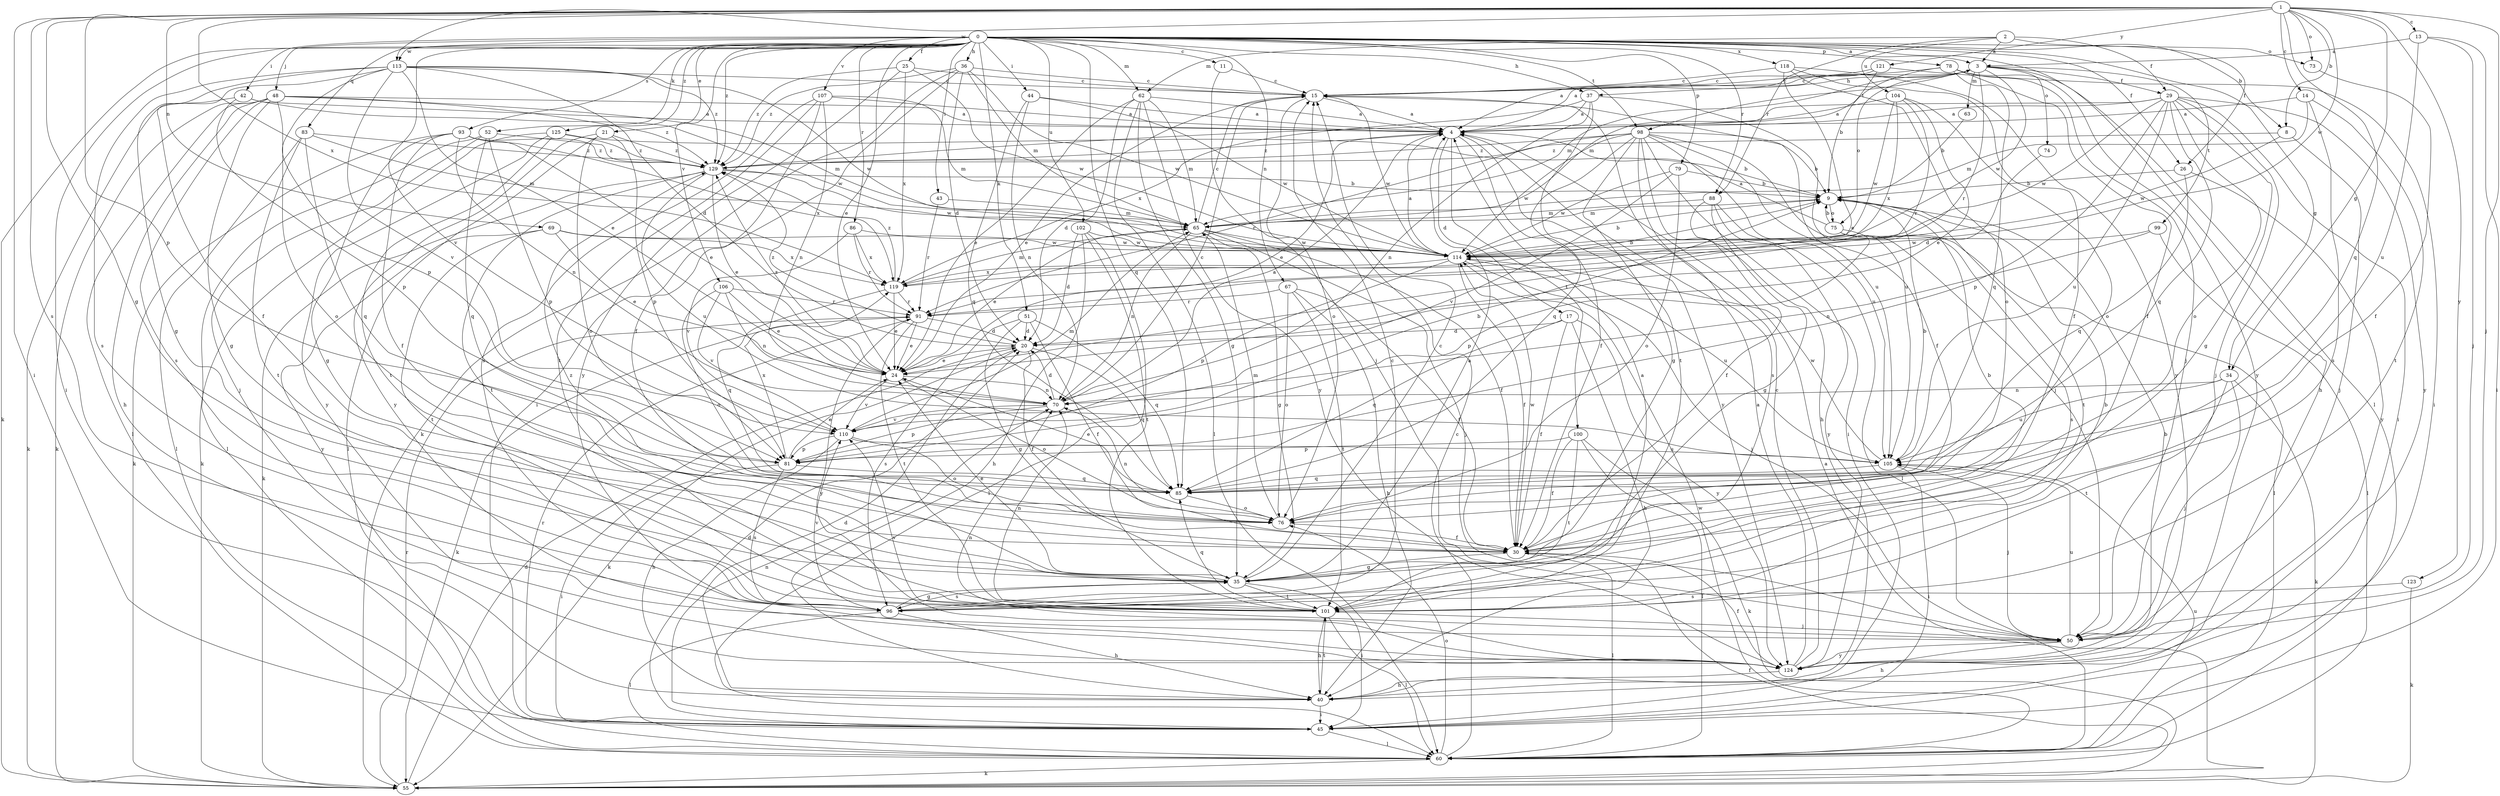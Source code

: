 strict digraph  {
0;
1;
2;
3;
4;
8;
9;
11;
13;
14;
15;
17;
20;
21;
24;
25;
26;
29;
30;
34;
35;
36;
37;
40;
42;
43;
44;
45;
48;
50;
51;
52;
55;
60;
62;
63;
65;
67;
69;
70;
73;
74;
75;
76;
78;
79;
81;
83;
85;
86;
88;
91;
93;
96;
98;
99;
100;
101;
102;
104;
105;
106;
107;
110;
113;
114;
118;
119;
121;
123;
124;
125;
129;
0 -> 3  [label=a];
0 -> 8  [label=b];
0 -> 11  [label=c];
0 -> 21  [label=e];
0 -> 24  [label=e];
0 -> 25  [label=f];
0 -> 26  [label=f];
0 -> 34  [label=g];
0 -> 36  [label=h];
0 -> 37  [label=h];
0 -> 42  [label=i];
0 -> 43  [label=i];
0 -> 44  [label=i];
0 -> 45  [label=i];
0 -> 48  [label=j];
0 -> 51  [label=k];
0 -> 52  [label=k];
0 -> 55  [label=k];
0 -> 60  [label=l];
0 -> 62  [label=m];
0 -> 67  [label=n];
0 -> 73  [label=o];
0 -> 78  [label=p];
0 -> 79  [label=p];
0 -> 83  [label=q];
0 -> 85  [label=q];
0 -> 86  [label=r];
0 -> 88  [label=r];
0 -> 93  [label=s];
0 -> 98  [label=t];
0 -> 102  [label=u];
0 -> 106  [label=v];
0 -> 107  [label=v];
0 -> 110  [label=v];
0 -> 113  [label=w];
0 -> 118  [label=x];
0 -> 125  [label=z];
0 -> 129  [label=z];
1 -> 8  [label=b];
1 -> 13  [label=c];
1 -> 14  [label=c];
1 -> 34  [label=g];
1 -> 35  [label=g];
1 -> 45  [label=i];
1 -> 50  [label=j];
1 -> 69  [label=n];
1 -> 73  [label=o];
1 -> 81  [label=p];
1 -> 85  [label=q];
1 -> 96  [label=s];
1 -> 113  [label=w];
1 -> 114  [label=w];
1 -> 119  [label=x];
1 -> 121  [label=y];
1 -> 123  [label=y];
2 -> 3  [label=a];
2 -> 26  [label=f];
2 -> 29  [label=f];
2 -> 62  [label=m];
2 -> 88  [label=r];
2 -> 104  [label=u];
3 -> 15  [label=c];
3 -> 29  [label=f];
3 -> 37  [label=h];
3 -> 40  [label=h];
3 -> 63  [label=m];
3 -> 65  [label=m];
3 -> 74  [label=o];
3 -> 75  [label=o];
3 -> 91  [label=r];
3 -> 98  [label=t];
3 -> 99  [label=t];
3 -> 114  [label=w];
4 -> 3  [label=a];
4 -> 17  [label=d];
4 -> 24  [label=e];
4 -> 30  [label=f];
4 -> 100  [label=t];
4 -> 124  [label=y];
4 -> 129  [label=z];
8 -> 50  [label=j];
8 -> 114  [label=w];
8 -> 129  [label=z];
9 -> 65  [label=m];
9 -> 75  [label=o];
9 -> 101  [label=t];
11 -> 15  [label=c];
11 -> 50  [label=j];
13 -> 3  [label=a];
13 -> 45  [label=i];
13 -> 50  [label=j];
13 -> 105  [label=u];
14 -> 4  [label=a];
14 -> 65  [label=m];
14 -> 96  [label=s];
14 -> 101  [label=t];
15 -> 4  [label=a];
15 -> 24  [label=e];
15 -> 76  [label=o];
15 -> 105  [label=u];
15 -> 114  [label=w];
17 -> 20  [label=d];
17 -> 30  [label=f];
17 -> 40  [label=h];
17 -> 85  [label=q];
17 -> 124  [label=y];
20 -> 24  [label=e];
20 -> 30  [label=f];
20 -> 55  [label=k];
20 -> 85  [label=q];
20 -> 129  [label=z];
21 -> 60  [label=l];
21 -> 76  [label=o];
21 -> 81  [label=p];
21 -> 124  [label=y];
21 -> 129  [label=z];
24 -> 70  [label=n];
24 -> 76  [label=o];
24 -> 110  [label=v];
24 -> 129  [label=z];
25 -> 15  [label=c];
25 -> 114  [label=w];
25 -> 119  [label=x];
25 -> 124  [label=y];
25 -> 129  [label=z];
26 -> 9  [label=b];
26 -> 85  [label=q];
26 -> 124  [label=y];
29 -> 4  [label=a];
29 -> 35  [label=g];
29 -> 45  [label=i];
29 -> 50  [label=j];
29 -> 76  [label=o];
29 -> 81  [label=p];
29 -> 85  [label=q];
29 -> 105  [label=u];
29 -> 114  [label=w];
29 -> 124  [label=y];
29 -> 129  [label=z];
30 -> 9  [label=b];
30 -> 35  [label=g];
30 -> 60  [label=l];
30 -> 114  [label=w];
34 -> 50  [label=j];
34 -> 55  [label=k];
34 -> 70  [label=n];
34 -> 101  [label=t];
34 -> 105  [label=u];
35 -> 4  [label=a];
35 -> 15  [label=c];
35 -> 24  [label=e];
35 -> 45  [label=i];
35 -> 96  [label=s];
35 -> 101  [label=t];
35 -> 129  [label=z];
36 -> 15  [label=c];
36 -> 20  [label=d];
36 -> 45  [label=i];
36 -> 55  [label=k];
36 -> 65  [label=m];
36 -> 114  [label=w];
36 -> 129  [label=z];
37 -> 4  [label=a];
37 -> 70  [label=n];
37 -> 101  [label=t];
37 -> 105  [label=u];
37 -> 119  [label=x];
40 -> 20  [label=d];
40 -> 45  [label=i];
40 -> 101  [label=t];
42 -> 4  [label=a];
42 -> 55  [label=k];
42 -> 81  [label=p];
42 -> 114  [label=w];
43 -> 65  [label=m];
43 -> 91  [label=r];
44 -> 4  [label=a];
44 -> 70  [label=n];
44 -> 85  [label=q];
44 -> 114  [label=w];
45 -> 20  [label=d];
45 -> 60  [label=l];
45 -> 70  [label=n];
45 -> 91  [label=r];
48 -> 4  [label=a];
48 -> 35  [label=g];
48 -> 40  [label=h];
48 -> 55  [label=k];
48 -> 60  [label=l];
48 -> 65  [label=m];
48 -> 76  [label=o];
48 -> 96  [label=s];
48 -> 129  [label=z];
50 -> 40  [label=h];
50 -> 105  [label=u];
50 -> 110  [label=v];
50 -> 124  [label=y];
51 -> 20  [label=d];
51 -> 30  [label=f];
51 -> 35  [label=g];
51 -> 85  [label=q];
51 -> 96  [label=s];
52 -> 50  [label=j];
52 -> 60  [label=l];
52 -> 81  [label=p];
52 -> 85  [label=q];
52 -> 129  [label=z];
55 -> 4  [label=a];
55 -> 20  [label=d];
55 -> 30  [label=f];
55 -> 91  [label=r];
60 -> 15  [label=c];
60 -> 55  [label=k];
60 -> 76  [label=o];
60 -> 105  [label=u];
60 -> 114  [label=w];
62 -> 4  [label=a];
62 -> 20  [label=d];
62 -> 24  [label=e];
62 -> 35  [label=g];
62 -> 60  [label=l];
62 -> 65  [label=m];
62 -> 124  [label=y];
63 -> 9  [label=b];
65 -> 15  [label=c];
65 -> 24  [label=e];
65 -> 30  [label=f];
65 -> 35  [label=g];
65 -> 50  [label=j];
65 -> 70  [label=n];
65 -> 114  [label=w];
67 -> 30  [label=f];
67 -> 40  [label=h];
67 -> 76  [label=o];
67 -> 91  [label=r];
67 -> 101  [label=t];
69 -> 24  [label=e];
69 -> 101  [label=t];
69 -> 114  [label=w];
69 -> 119  [label=x];
69 -> 124  [label=y];
70 -> 4  [label=a];
70 -> 15  [label=c];
70 -> 20  [label=d];
70 -> 81  [label=p];
70 -> 110  [label=v];
73 -> 30  [label=f];
74 -> 20  [label=d];
75 -> 4  [label=a];
75 -> 9  [label=b];
75 -> 60  [label=l];
75 -> 81  [label=p];
75 -> 96  [label=s];
76 -> 30  [label=f];
76 -> 65  [label=m];
76 -> 70  [label=n];
78 -> 9  [label=b];
78 -> 15  [label=c];
78 -> 30  [label=f];
78 -> 50  [label=j];
78 -> 85  [label=q];
78 -> 124  [label=y];
79 -> 9  [label=b];
79 -> 76  [label=o];
79 -> 110  [label=v];
79 -> 114  [label=w];
81 -> 24  [label=e];
81 -> 45  [label=i];
81 -> 85  [label=q];
81 -> 96  [label=s];
81 -> 119  [label=x];
83 -> 60  [label=l];
83 -> 65  [label=m];
83 -> 85  [label=q];
83 -> 101  [label=t];
83 -> 129  [label=z];
85 -> 24  [label=e];
85 -> 76  [label=o];
86 -> 91  [label=r];
86 -> 110  [label=v];
86 -> 114  [label=w];
86 -> 119  [label=x];
88 -> 30  [label=f];
88 -> 35  [label=g];
88 -> 60  [label=l];
88 -> 65  [label=m];
88 -> 124  [label=y];
91 -> 20  [label=d];
91 -> 24  [label=e];
91 -> 55  [label=k];
91 -> 101  [label=t];
91 -> 124  [label=y];
93 -> 24  [label=e];
93 -> 30  [label=f];
93 -> 35  [label=g];
93 -> 55  [label=k];
93 -> 70  [label=n];
93 -> 119  [label=x];
93 -> 129  [label=z];
96 -> 15  [label=c];
96 -> 35  [label=g];
96 -> 40  [label=h];
96 -> 60  [label=l];
96 -> 110  [label=v];
98 -> 9  [label=b];
98 -> 30  [label=f];
98 -> 35  [label=g];
98 -> 40  [label=h];
98 -> 45  [label=i];
98 -> 50  [label=j];
98 -> 85  [label=q];
98 -> 91  [label=r];
98 -> 96  [label=s];
98 -> 105  [label=u];
98 -> 114  [label=w];
98 -> 129  [label=z];
99 -> 60  [label=l];
99 -> 70  [label=n];
99 -> 114  [label=w];
100 -> 30  [label=f];
100 -> 55  [label=k];
100 -> 60  [label=l];
100 -> 81  [label=p];
100 -> 101  [label=t];
101 -> 4  [label=a];
101 -> 9  [label=b];
101 -> 40  [label=h];
101 -> 50  [label=j];
101 -> 60  [label=l];
101 -> 70  [label=n];
101 -> 85  [label=q];
102 -> 20  [label=d];
102 -> 40  [label=h];
102 -> 60  [label=l];
102 -> 101  [label=t];
102 -> 114  [label=w];
104 -> 4  [label=a];
104 -> 24  [label=e];
104 -> 76  [label=o];
104 -> 91  [label=r];
104 -> 114  [label=w];
104 -> 119  [label=x];
105 -> 9  [label=b];
105 -> 45  [label=i];
105 -> 50  [label=j];
105 -> 85  [label=q];
105 -> 114  [label=w];
106 -> 24  [label=e];
106 -> 70  [label=n];
106 -> 76  [label=o];
106 -> 91  [label=r];
106 -> 110  [label=v];
107 -> 4  [label=a];
107 -> 30  [label=f];
107 -> 65  [label=m];
107 -> 70  [label=n];
107 -> 96  [label=s];
107 -> 101  [label=t];
110 -> 9  [label=b];
110 -> 40  [label=h];
110 -> 65  [label=m];
110 -> 76  [label=o];
110 -> 81  [label=p];
110 -> 105  [label=u];
113 -> 15  [label=c];
113 -> 20  [label=d];
113 -> 24  [label=e];
113 -> 30  [label=f];
113 -> 35  [label=g];
113 -> 81  [label=p];
113 -> 96  [label=s];
113 -> 110  [label=v];
113 -> 114  [label=w];
113 -> 129  [label=z];
114 -> 4  [label=a];
114 -> 9  [label=b];
114 -> 30  [label=f];
114 -> 50  [label=j];
114 -> 81  [label=p];
114 -> 105  [label=u];
114 -> 119  [label=x];
118 -> 15  [label=c];
118 -> 24  [label=e];
118 -> 30  [label=f];
118 -> 76  [label=o];
118 -> 124  [label=y];
119 -> 9  [label=b];
119 -> 24  [label=e];
119 -> 65  [label=m];
119 -> 85  [label=q];
119 -> 91  [label=r];
119 -> 129  [label=z];
121 -> 4  [label=a];
121 -> 15  [label=c];
121 -> 45  [label=i];
121 -> 65  [label=m];
123 -> 55  [label=k];
123 -> 96  [label=s];
124 -> 4  [label=a];
124 -> 9  [label=b];
124 -> 15  [label=c];
124 -> 30  [label=f];
124 -> 40  [label=h];
124 -> 70  [label=n];
125 -> 9  [label=b];
125 -> 55  [label=k];
125 -> 101  [label=t];
125 -> 124  [label=y];
125 -> 129  [label=z];
129 -> 9  [label=b];
129 -> 24  [label=e];
129 -> 55  [label=k];
129 -> 101  [label=t];
129 -> 105  [label=u];
129 -> 114  [label=w];
}
